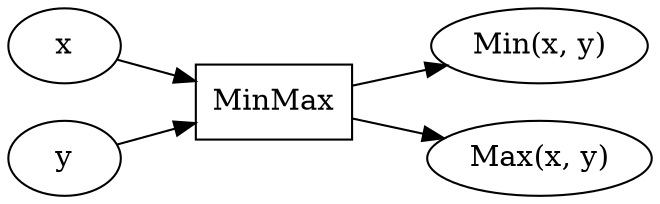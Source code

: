 digraph{
    rankdir=LR;
    MinMax [shape=box];
    x -> MinMax;
    y -> MinMax;
    MinMax -> "Min(x, y)";
    MinMax -> "Max(x, y)";
}
